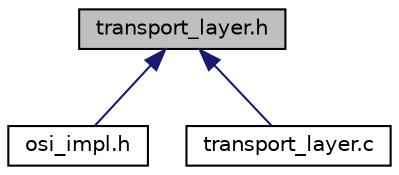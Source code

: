 digraph "transport_layer.h"
{
  edge [fontname="Helvetica",fontsize="10",labelfontname="Helvetica",labelfontsize="10"];
  node [fontname="Helvetica",fontsize="10",shape=record];
  Node5 [label="transport_layer.h",height=0.2,width=0.4,color="black", fillcolor="grey75", style="filled", fontcolor="black"];
  Node5 -> Node6 [dir="back",color="midnightblue",fontsize="10",style="solid",fontname="Helvetica"];
  Node6 [label="osi_impl.h",height=0.2,width=0.4,color="black", fillcolor="white", style="filled",URL="$osi__impl_8h.html",tooltip="Contains the implementation details of the OSI-stack.  Students are not required to understand the de..."];
  Node5 -> Node7 [dir="back",color="midnightblue",fontsize="10",style="solid",fontname="Helvetica"];
  Node7 [label="transport_layer.c",height=0.2,width=0.4,color="black", fillcolor="white", style="filled",URL="$transport__layer_8c.html",tooltip="Contains the code implementation for the transport layer abstraction in the OSI-stack.  Students are required to implement the provided stubs within this file according to their own understanding of the transport layer. "];
}
